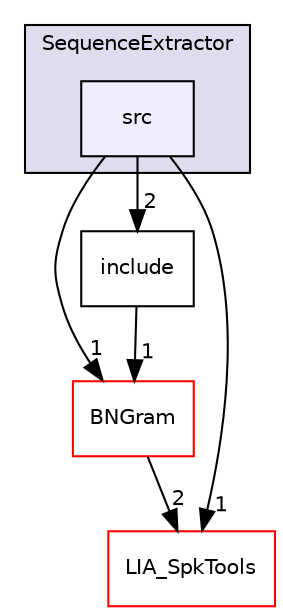 digraph "LIA_Utils/SequenceExtractor/src" {
  compound=true
  node [ fontsize="10", fontname="Helvetica"];
  edge [ labelfontsize="10", labelfontname="Helvetica"];
  subgraph clusterdir_a60afe3d20a847071eaa37bd9a8acd78 {
    graph [ bgcolor="#ddddee", pencolor="black", label="SequenceExtractor" fontname="Helvetica", fontsize="10", URL="dir_a60afe3d20a847071eaa37bd9a8acd78.html"]
  dir_3179c9e4f7db37de50352ef16f56c31f [shape=box, label="src", style="filled", fillcolor="#eeeeff", pencolor="black", URL="dir_3179c9e4f7db37de50352ef16f56c31f.html"];
  }
  dir_b4745ca01c4ca43cb0688e76731d3c94 [shape=box label="BNGram" fillcolor="white" style="filled" color="red" URL="dir_b4745ca01c4ca43cb0688e76731d3c94.html"];
  dir_7b9f40c7474acebf25e66f966c5b9c6a [shape=box label="LIA_SpkTools" fillcolor="white" style="filled" color="red" URL="dir_7b9f40c7474acebf25e66f966c5b9c6a.html"];
  dir_0869d8a81a45a409e3952a76eea42e87 [shape=box label="include" URL="dir_0869d8a81a45a409e3952a76eea42e87.html"];
  dir_b4745ca01c4ca43cb0688e76731d3c94->dir_7b9f40c7474acebf25e66f966c5b9c6a [headlabel="2", labeldistance=1.5 headhref="dir_000114_000110.html"];
  dir_3179c9e4f7db37de50352ef16f56c31f->dir_b4745ca01c4ca43cb0688e76731d3c94 [headlabel="1", labeldistance=1.5 headhref="dir_000157_000114.html"];
  dir_3179c9e4f7db37de50352ef16f56c31f->dir_7b9f40c7474acebf25e66f966c5b9c6a [headlabel="1", labeldistance=1.5 headhref="dir_000157_000110.html"];
  dir_3179c9e4f7db37de50352ef16f56c31f->dir_0869d8a81a45a409e3952a76eea42e87 [headlabel="2", labeldistance=1.5 headhref="dir_000157_000156.html"];
  dir_0869d8a81a45a409e3952a76eea42e87->dir_b4745ca01c4ca43cb0688e76731d3c94 [headlabel="1", labeldistance=1.5 headhref="dir_000156_000114.html"];
}
